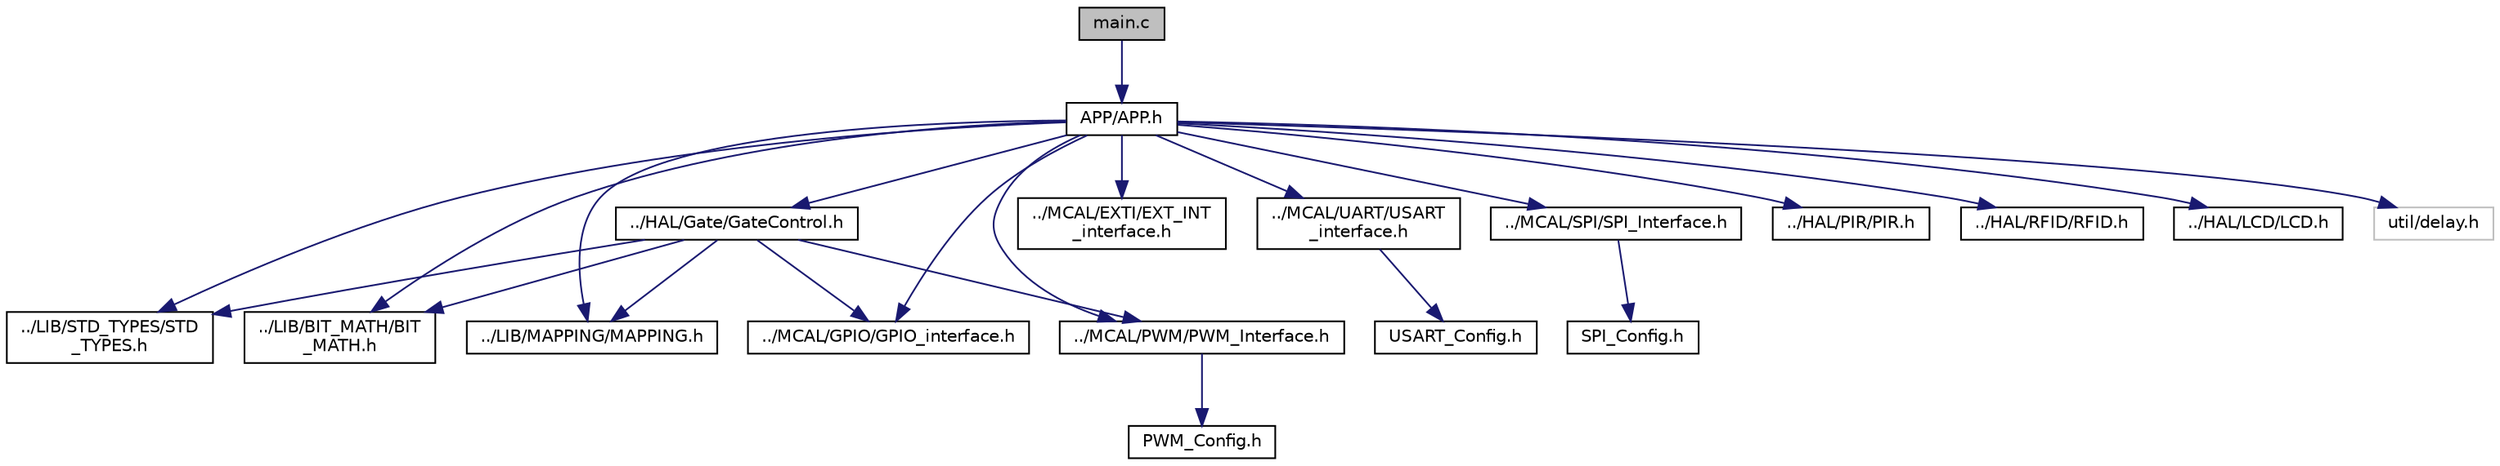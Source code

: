 digraph "main.c"
{
 // LATEX_PDF_SIZE
  edge [fontname="Helvetica",fontsize="10",labelfontname="Helvetica",labelfontsize="10"];
  node [fontname="Helvetica",fontsize="10",shape=record];
  Node1 [label="main.c",height=0.2,width=0.4,color="black", fillcolor="grey75", style="filled", fontcolor="black",tooltip=" "];
  Node1 -> Node2 [color="midnightblue",fontsize="10",style="solid",fontname="Helvetica"];
  Node2 [label="APP/APP.h",height=0.2,width=0.4,color="black", fillcolor="white", style="filled",URL="$d3/d05/_a_p_p_8h.html",tooltip=" "];
  Node2 -> Node3 [color="midnightblue",fontsize="10",style="solid",fontname="Helvetica"];
  Node3 [label="../LIB/STD_TYPES/STD\l_TYPES.h",height=0.2,width=0.4,color="black", fillcolor="white", style="filled",URL="$d1/d04/_s_t_d___t_y_p_e_s_8h.html",tooltip=" "];
  Node2 -> Node4 [color="midnightblue",fontsize="10",style="solid",fontname="Helvetica"];
  Node4 [label="../LIB/BIT_MATH/BIT\l_MATH.h",height=0.2,width=0.4,color="black", fillcolor="white", style="filled",URL="$d4/d03/_b_i_t___m_a_t_h_8h.html",tooltip=" "];
  Node2 -> Node5 [color="midnightblue",fontsize="10",style="solid",fontname="Helvetica"];
  Node5 [label="../LIB/MAPPING/MAPPING.h",height=0.2,width=0.4,color="black", fillcolor="white", style="filled",URL="$d3/d05/_m_a_p_p_i_n_g_8h.html",tooltip=" "];
  Node2 -> Node6 [color="midnightblue",fontsize="10",style="solid",fontname="Helvetica"];
  Node6 [label="../MCAL/GPIO/GPIO_interface.h",height=0.2,width=0.4,color="black", fillcolor="white", style="filled",URL="$dc/d05/_g_p_i_o__interface_8h.html",tooltip=" "];
  Node2 -> Node7 [color="midnightblue",fontsize="10",style="solid",fontname="Helvetica"];
  Node7 [label="../MCAL/EXTI/EXT_INT\l_interface.h",height=0.2,width=0.4,color="black", fillcolor="white", style="filled",URL="$d1/d04/_e_x_t___i_n_t__interface_8h.html",tooltip=" "];
  Node2 -> Node8 [color="midnightblue",fontsize="10",style="solid",fontname="Helvetica"];
  Node8 [label="../MCAL/UART/USART\l_interface.h",height=0.2,width=0.4,color="black", fillcolor="white", style="filled",URL="$d9/d00/_u_s_a_r_t___interface_8h.html",tooltip=" "];
  Node8 -> Node9 [color="midnightblue",fontsize="10",style="solid",fontname="Helvetica"];
  Node9 [label="USART_Config.h",height=0.2,width=0.4,color="black", fillcolor="white", style="filled",URL="$dc/d02/_u_s_a_r_t___config_8h.html",tooltip=" "];
  Node2 -> Node10 [color="midnightblue",fontsize="10",style="solid",fontname="Helvetica"];
  Node10 [label="../MCAL/PWM/PWM_Interface.h",height=0.2,width=0.4,color="black", fillcolor="white", style="filled",URL="$d5/d03/_p_w_m___interface_8h.html",tooltip=" "];
  Node10 -> Node11 [color="midnightblue",fontsize="10",style="solid",fontname="Helvetica"];
  Node11 [label="PWM_Config.h",height=0.2,width=0.4,color="black", fillcolor="white", style="filled",URL="$d7/d00/_p_w_m___config_8h.html",tooltip=" "];
  Node2 -> Node12 [color="midnightblue",fontsize="10",style="solid",fontname="Helvetica"];
  Node12 [label="../MCAL/SPI/SPI_Interface.h",height=0.2,width=0.4,color="black", fillcolor="white", style="filled",URL="$d3/d06/_s_p_i___interface_8h.html",tooltip=" "];
  Node12 -> Node13 [color="midnightblue",fontsize="10",style="solid",fontname="Helvetica"];
  Node13 [label="SPI_Config.h",height=0.2,width=0.4,color="black", fillcolor="white", style="filled",URL="$db/d04/_s_p_i___config_8h.html",tooltip=" "];
  Node2 -> Node14 [color="midnightblue",fontsize="10",style="solid",fontname="Helvetica"];
  Node14 [label="../HAL/PIR/PIR.h",height=0.2,width=0.4,color="black", fillcolor="white", style="filled",URL="$d9/d05/_p_i_r_8h.html",tooltip=" "];
  Node2 -> Node15 [color="midnightblue",fontsize="10",style="solid",fontname="Helvetica"];
  Node15 [label="../HAL/RFID/RFID.h",height=0.2,width=0.4,color="black", fillcolor="white", style="filled",URL="$d2/d02/_r_f_i_d_8h.html",tooltip=" "];
  Node2 -> Node16 [color="midnightblue",fontsize="10",style="solid",fontname="Helvetica"];
  Node16 [label="../HAL/Gate/GateControl.h",height=0.2,width=0.4,color="black", fillcolor="white", style="filled",URL="$d9/d06/_gate_control_8h.html",tooltip=" "];
  Node16 -> Node4 [color="midnightblue",fontsize="10",style="solid",fontname="Helvetica"];
  Node16 -> Node3 [color="midnightblue",fontsize="10",style="solid",fontname="Helvetica"];
  Node16 -> Node5 [color="midnightblue",fontsize="10",style="solid",fontname="Helvetica"];
  Node16 -> Node6 [color="midnightblue",fontsize="10",style="solid",fontname="Helvetica"];
  Node16 -> Node10 [color="midnightblue",fontsize="10",style="solid",fontname="Helvetica"];
  Node2 -> Node17 [color="midnightblue",fontsize="10",style="solid",fontname="Helvetica"];
  Node17 [label="../HAL/LCD/LCD.h",height=0.2,width=0.4,color="black", fillcolor="white", style="filled",URL="$dd/d02/_l_c_d_8h.html",tooltip=" "];
  Node2 -> Node18 [color="midnightblue",fontsize="10",style="solid",fontname="Helvetica"];
  Node18 [label="util/delay.h",height=0.2,width=0.4,color="grey75", fillcolor="white", style="filled",tooltip=" "];
}
